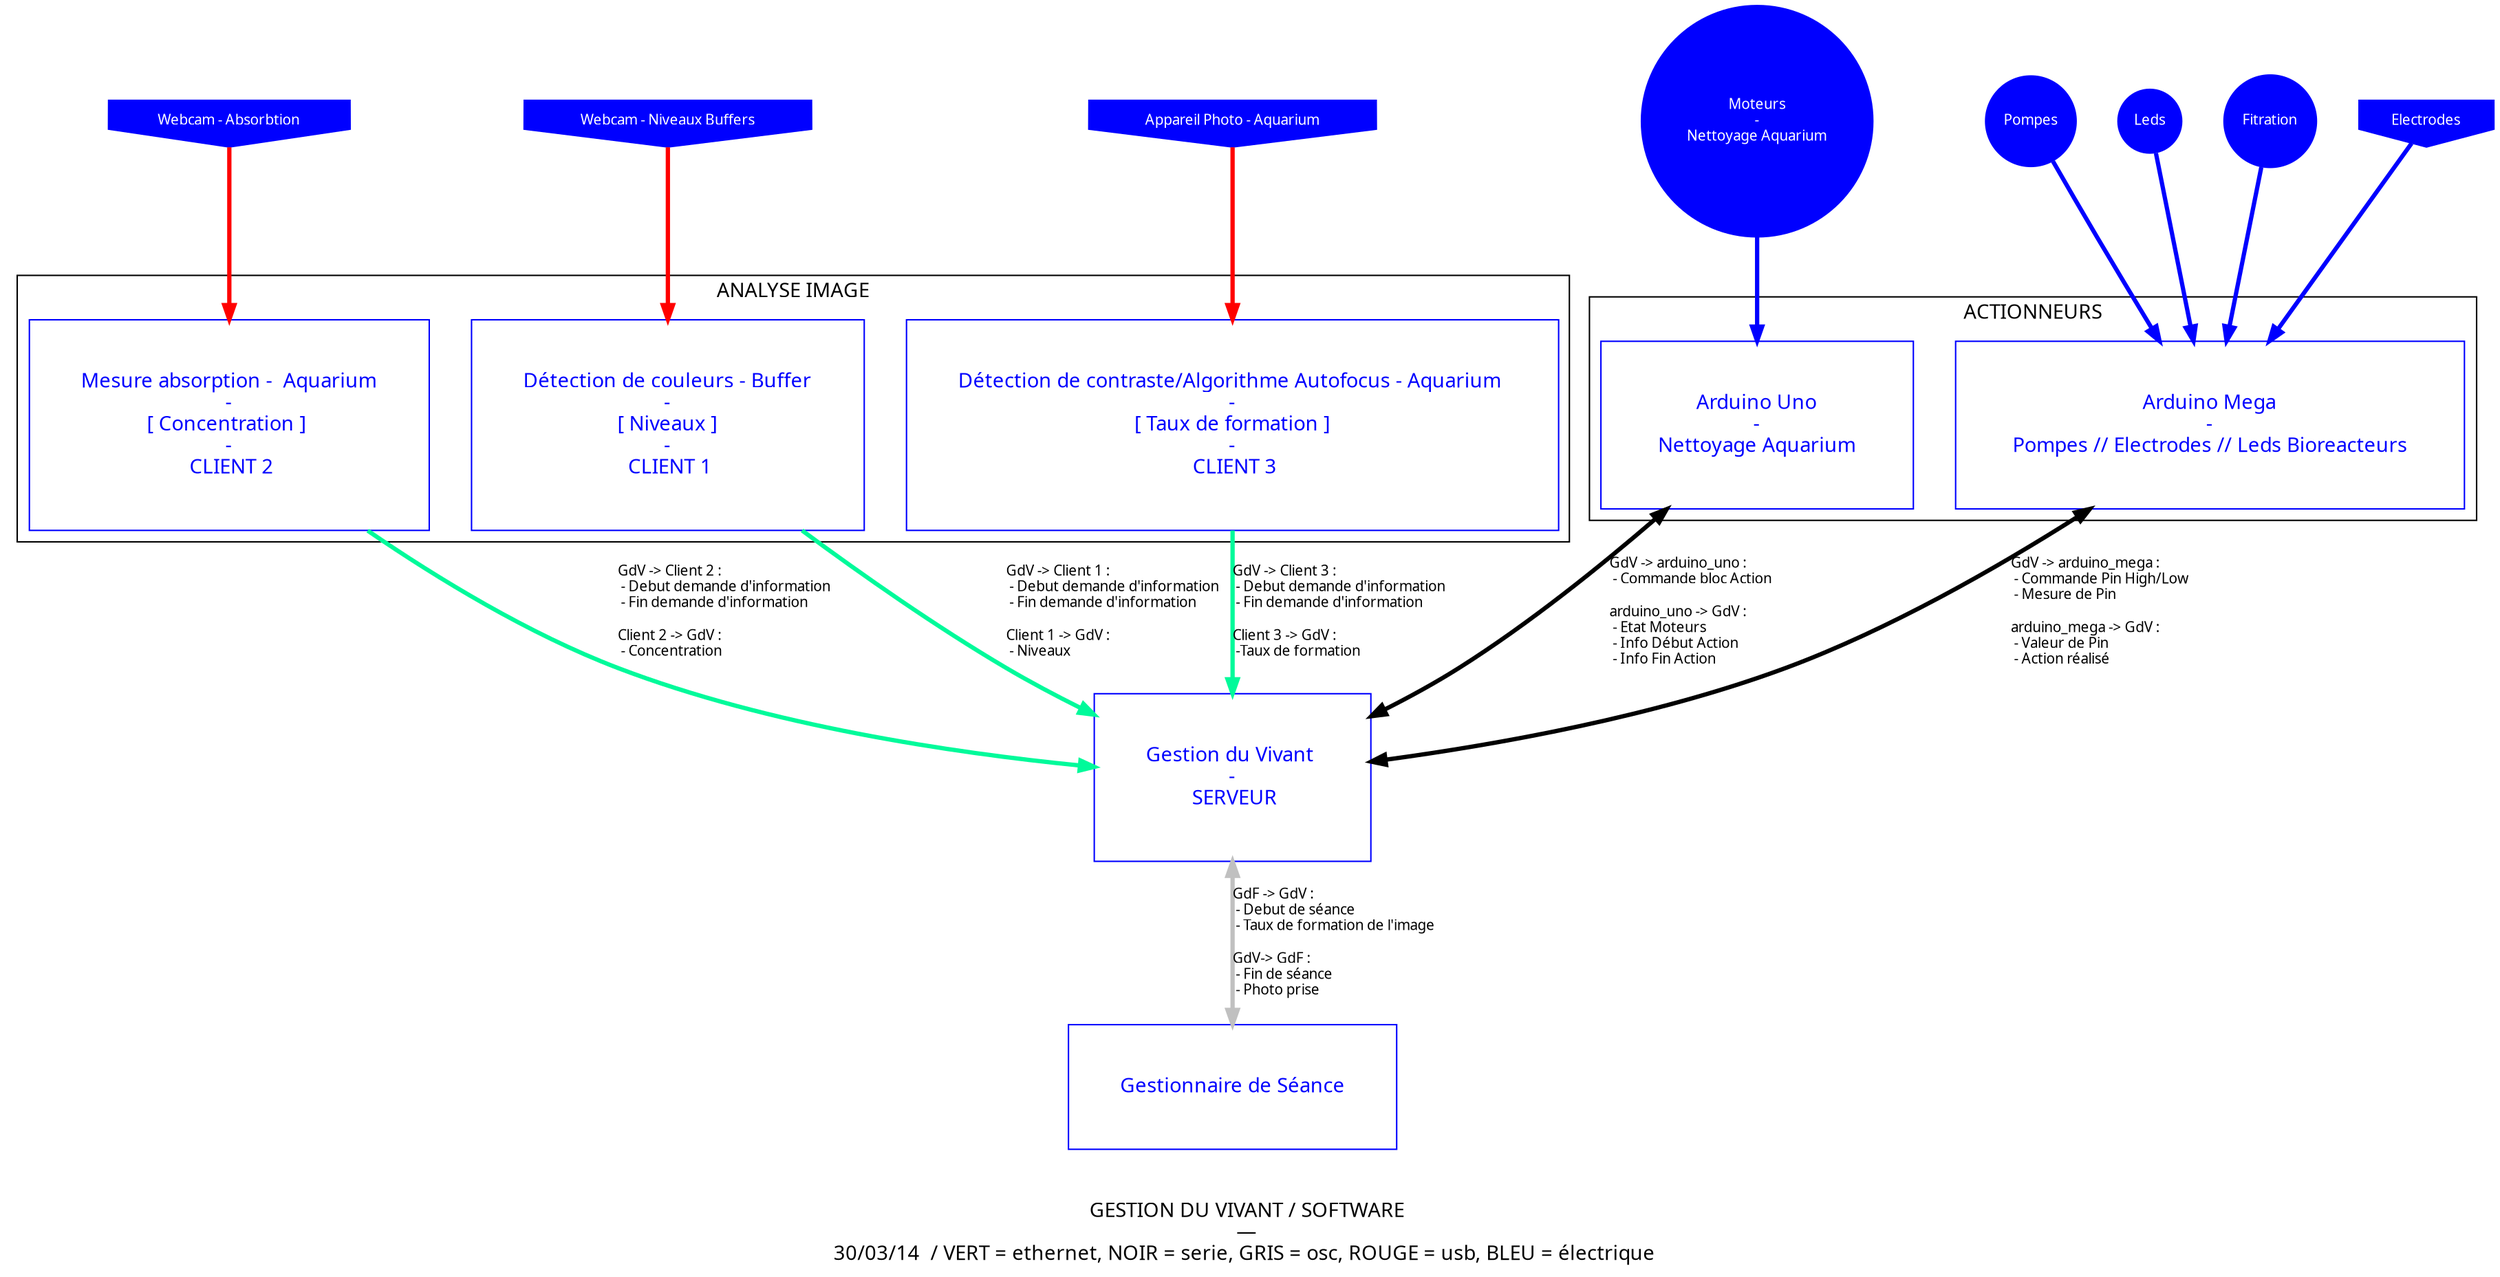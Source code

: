 digraph {
   label="\n\nGESTION DU VIVANT / SOFTWARE \n— \n30/03/14  / VERT = ethernet, NOIR = serie, GRIS = osc, ROUGE = usb, BLEU = électrique  "
   rankdir="TP"
   nodesep = .4
  
   layout=dot
   
   fontsize=14
   fontname="myriadpro"
   
   node[fontsize=14, fontname="myriadpro", fontcolor=blue, color=blue, shape=house]
   edge[fontsize=10, fontname="monaco", color=green]

   
   // ORGANS 
   
   subgraph organs {
       
      node[fontsize=14, fontname="myriadpro", fontcolor=blue, color=blue, shape=box, margin = 0.5]
      
      arduino_mega [label ="Arduino Mega\n - \n Pompes // Electrodes // Leds Bioreacteurs "]
      arduino_uno [label ="Arduino Uno\n - \n Nettoyage Aquarium "]

      life_controller [label ="Gestion du Vivant \n - \n SERVEUR"]

      det_level [label ="Détection de couleurs - Buffer\n - \n [ Niveaux ] \n - \n CLIENT 1"]
      det_conc [label ="Mesure absorption -  Aquarium\n - \n[ Concentration ] \n - \n CLIENT 2"]
      det_aquarium [label = "Détection de contraste/Algorithme Autofocus - Aquarium \n - \n[ Taux de formation ]\n - \n CLIENT 3"]

      film_controller [label="Gestionnaire de Séance"]
    
      subgraph cluster_culture {
        label="ANALYSE IMAGE"
        det_level
        det_conc
        det_aquarium
      }
    
      subgraph cluster_aquarium {
        label="ACTIONNEURS"
        
        node[height = 2, width = 1]
        arduino_mega
        arduino_uno
      }
    }
    
    // DEVICES
    subgraph device {
      node[shape=circle, fontsize=10, style="filled", color=blue, fontcolor=white]
      pumps [label ="Pompes"]
      leds [label = "Leds"]
      moteur [label = "Moteurs\n - \nNettoyage Aquarium"]
      filtration_system [label ="Fitration"]
    }
    // SENSORS
    subgraph sensor {
      node[shape=invhouse, fontsize=10, style="filled", color=blue, fontcolor=white]
      electrodes [label ="Electrodes"]
      webcam_spectro [label= "Webcam - Absorbtion"]
      webcam_level [label= "Webcam - Niveaux Buffers"]
      camera [label = "Appareil Photo - Aquarium"]
    }
    
    //RELATION
    subgraph Serie {
      edge[penwidth=3, color=mediumspringgrey, dir = both,label=""]
      
      arduino_mega -> life_controller [label = "GdV -> arduino_mega : \l - Commande Pin High/Low \l - Mesure de Pin \l\larduino_mega -> GdV :\l - Valeur de Pin \l - Action réalisé\l"]
      arduino_uno -> life_controller [label = "GdV -> arduino_uno : \l - Commande bloc Action \l\larduino_uno -> GdV :\l - Etat Moteurs \l - Info Début Action \l - Info Fin Action\l"]
    }
    
    subgraph Ethernet {
      edge[penwidth=3, color=mediumspringgreen, label=""] 
  
      
      det_conc -> life_controller [label = "GdV -> Client 2 : \l - Debut demande d'information \l - Fin demande d'information \l\lClient 2 -> GdV :\l - Concentration\l"]
      det_level -> life_controller [label = "GdV -> Client 1 : \l - Debut demande d'information \l - Fin demande d'information \l\lClient 1 -> GdV : \l - Niveaux\l"]
      det_aquarium -> life_controller [label = "GdV -> Client 3 : \l - Debut demande d'information \l - Fin demande d'information \l\lClient 3 -> GdV : \l -Taux de formation\l"]
    }
    
    subgraph OSC {
      edge[penwidth=3, color=grey, dir = both, label = ""] 
  
      life_controller -> film_controller [label = "GdF -> GdV : \l - Debut de séance \l - Taux de formation de l'image \l\lGdV-> GdF :\l - Fin de séance \l - Photo prise\l"]
    
    }
    
    subgraph Elec {
      edge[penwidth=3, color=blue, dir = forward, label = ""]
      pumps, leds, electrodes, filtration_system -> arduino_mega
      moteur -> arduino_uno
    
    }
    
    subgraph USB{
      edge[penwidth=3, color=red, dir = forward, label = ""]
      webcam_level -> det_level
      webcam_spectro -> det_conc
      camera -> det_aquarium
    }
  }